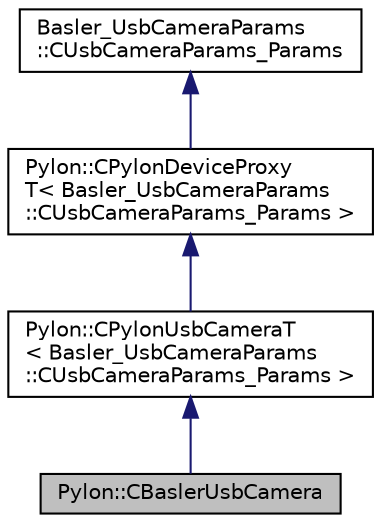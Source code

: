 digraph "Pylon::CBaslerUsbCamera"
{
  edge [fontname="Helvetica",fontsize="10",labelfontname="Helvetica",labelfontsize="10"];
  node [fontname="Helvetica",fontsize="10",shape=record];
  Node1 [label="Pylon::CBaslerUsbCamera",height=0.2,width=0.4,color="black", fillcolor="grey75", style="filled", fontcolor="black"];
  Node2 -> Node1 [dir="back",color="midnightblue",fontsize="10",style="solid",fontname="Helvetica"];
  Node2 [label="Pylon::CPylonUsbCameraT\l\< Basler_UsbCameraParams\l::CUsbCameraParams_Params \>",height=0.2,width=0.4,color="black", fillcolor="white", style="filled",URL="$class_pylon_1_1_c_pylon_usb_camera_t.html"];
  Node3 -> Node2 [dir="back",color="midnightblue",fontsize="10",style="solid",fontname="Helvetica"];
  Node3 [label="Pylon::CPylonDeviceProxy\lT\< Basler_UsbCameraParams\l::CUsbCameraParams_Params \>",height=0.2,width=0.4,color="black", fillcolor="white", style="filled",URL="$class_pylon_1_1_c_pylon_device_proxy_t.html"];
  Node4 -> Node3 [dir="back",color="midnightblue",fontsize="10",style="solid",fontname="Helvetica"];
  Node4 [label="Basler_UsbCameraParams\l::CUsbCameraParams_Params",height=0.2,width=0.4,color="black", fillcolor="white", style="filled",URL="$class_basler___usb_camera_params_1_1_c_usb_camera_params___params.html",tooltip="Basler USB3Vision camera interface. "];
}
